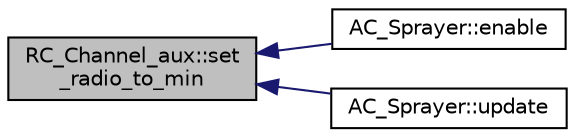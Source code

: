 digraph "RC_Channel_aux::set_radio_to_min"
{
 // INTERACTIVE_SVG=YES
  edge [fontname="Helvetica",fontsize="10",labelfontname="Helvetica",labelfontsize="10"];
  node [fontname="Helvetica",fontsize="10",shape=record];
  rankdir="LR";
  Node1 [label="RC_Channel_aux::set\l_radio_to_min",height=0.2,width=0.4,color="black", fillcolor="grey75", style="filled" fontcolor="black"];
  Node1 -> Node2 [dir="back",color="midnightblue",fontsize="10",style="solid",fontname="Helvetica"];
  Node2 [label="AC_Sprayer::enable",height=0.2,width=0.4,color="black", fillcolor="white", style="filled",URL="$classAC__Sprayer.html#a71a675a6a42fdf667bf3739a0390b8ce",tooltip="enable - allows sprayer to be enabled/disabled. Note: this does not update the eeprom saved value ..."];
  Node1 -> Node3 [dir="back",color="midnightblue",fontsize="10",style="solid",fontname="Helvetica"];
  Node3 [label="AC_Sprayer::update",height=0.2,width=0.4,color="black", fillcolor="white", style="filled",URL="$classAC__Sprayer.html#a332a61acb7bfa9b5055a1bf4095e5573",tooltip="update - adjusts servo positions based on speed and requested quantity "];
}
